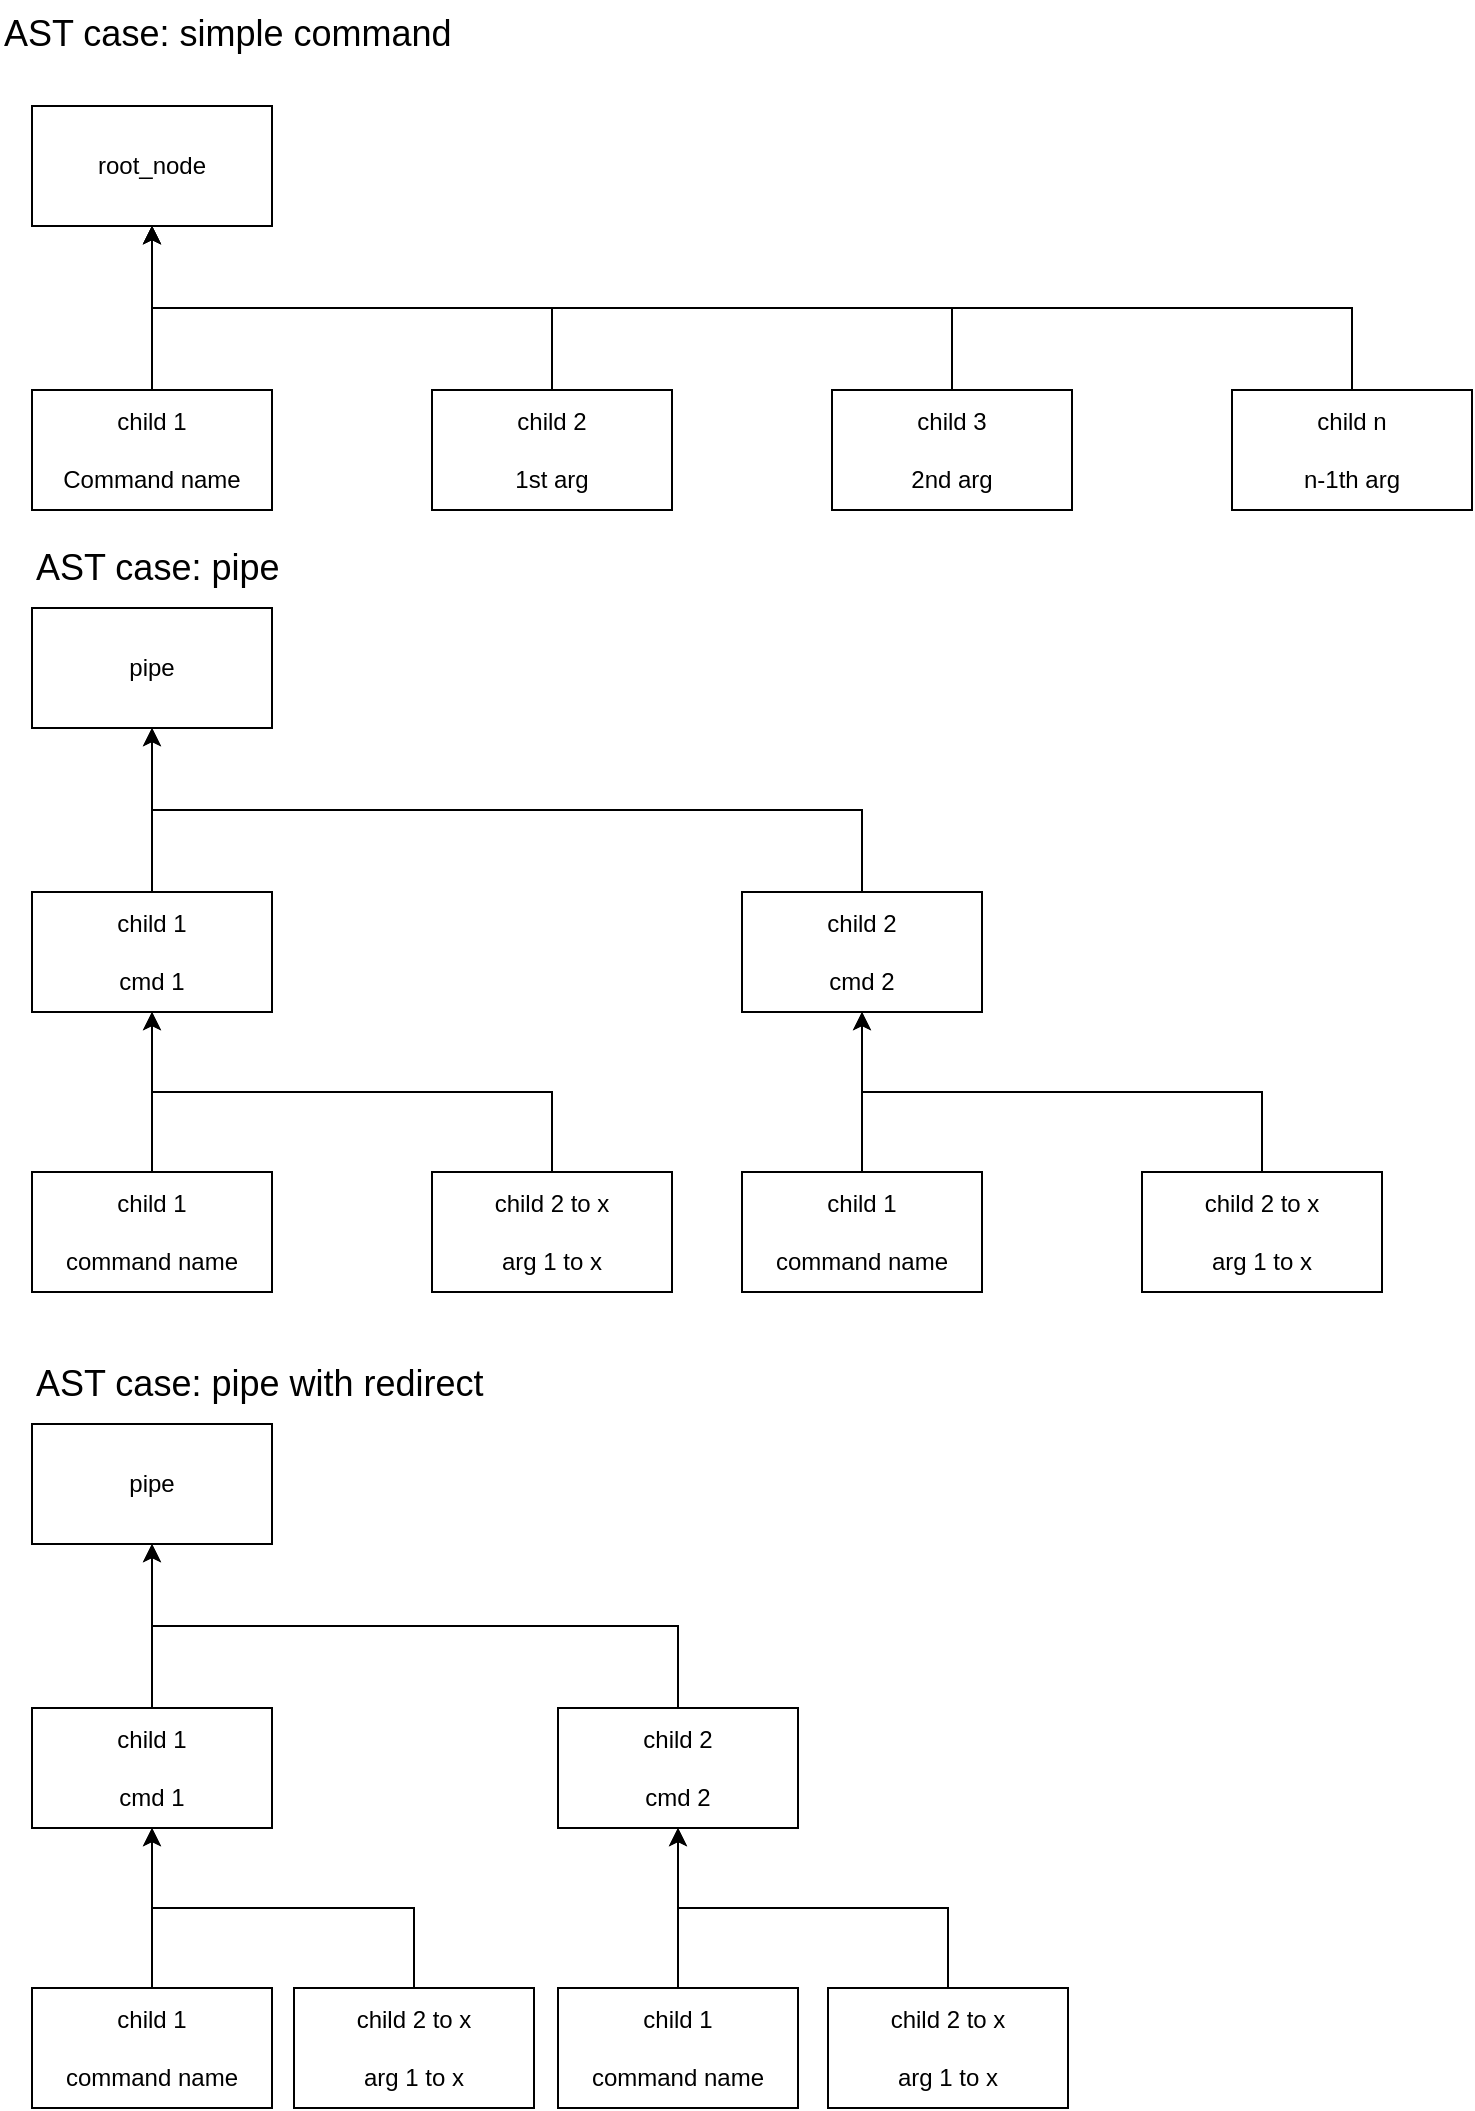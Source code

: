 <mxfile version="24.7.7">
  <diagram name="Seite-1" id="MjJsP9gZrX5Z8g2YMvP1">
    <mxGraphModel dx="2283" dy="585" grid="0" gridSize="10" guides="1" tooltips="1" connect="1" arrows="1" fold="1" page="1" pageScale="1" pageWidth="827" pageHeight="1169" math="0" shadow="0">
      <root>
        <mxCell id="0" />
        <mxCell id="1" parent="0" />
        <mxCell id="6Qf67euKHoacY8PZ4NDc-60" style="edgeStyle=orthogonalEdgeStyle;rounded=0;orthogonalLoop=1;jettySize=auto;html=1;exitX=0.5;exitY=0;exitDx=0;exitDy=0;entryX=0.5;entryY=1;entryDx=0;entryDy=0;" edge="1" parent="1" source="6Qf67euKHoacY8PZ4NDc-55" target="6Qf67euKHoacY8PZ4NDc-43">
          <mxGeometry relative="1" as="geometry" />
        </mxCell>
        <mxCell id="6Qf67euKHoacY8PZ4NDc-55" value="child 1&lt;div&gt;&lt;br&gt;&lt;/div&gt;&lt;div&gt;command name&lt;/div&gt;" style="whiteSpace=wrap;html=1;rounded=0;" vertex="1" parent="1">
          <mxGeometry x="-447" y="604" width="120" height="60" as="geometry" />
        </mxCell>
        <mxCell id="6Qf67euKHoacY8PZ4NDc-1" value="root_node" style="rounded=0;whiteSpace=wrap;html=1;" vertex="1" parent="1">
          <mxGeometry x="-802" y="71" width="120" height="60" as="geometry" />
        </mxCell>
        <mxCell id="6Qf67euKHoacY8PZ4NDc-58" style="edgeStyle=orthogonalEdgeStyle;rounded=0;orthogonalLoop=1;jettySize=auto;html=1;exitX=0.5;exitY=0;exitDx=0;exitDy=0;entryX=0.5;entryY=1;entryDx=0;entryDy=0;" edge="1" parent="1" source="6Qf67euKHoacY8PZ4NDc-28" target="6Qf67euKHoacY8PZ4NDc-1">
          <mxGeometry relative="1" as="geometry" />
        </mxCell>
        <mxCell id="6Qf67euKHoacY8PZ4NDc-28" value="child 1&lt;div&gt;&lt;br&gt;&lt;/div&gt;&lt;div&gt;Command name&lt;/div&gt;" style="rounded=0;whiteSpace=wrap;html=1;" vertex="1" parent="1">
          <mxGeometry x="-802" y="213" width="120" height="60" as="geometry" />
        </mxCell>
        <mxCell id="6Qf67euKHoacY8PZ4NDc-36" style="edgeStyle=orthogonalEdgeStyle;rounded=0;orthogonalLoop=1;jettySize=auto;html=1;exitX=0.5;exitY=0;exitDx=0;exitDy=0;entryX=0.5;entryY=1;entryDx=0;entryDy=0;" edge="1" parent="1" source="6Qf67euKHoacY8PZ4NDc-29" target="6Qf67euKHoacY8PZ4NDc-1">
          <mxGeometry relative="1" as="geometry" />
        </mxCell>
        <mxCell id="6Qf67euKHoacY8PZ4NDc-29" value="child 2&lt;div&gt;&lt;br&gt;&lt;/div&gt;&lt;div&gt;1st arg&lt;/div&gt;" style="rounded=0;whiteSpace=wrap;html=1;" vertex="1" parent="1">
          <mxGeometry x="-602" y="213" width="120" height="60" as="geometry" />
        </mxCell>
        <mxCell id="6Qf67euKHoacY8PZ4NDc-37" style="edgeStyle=orthogonalEdgeStyle;rounded=0;orthogonalLoop=1;jettySize=auto;html=1;exitX=0.5;exitY=0;exitDx=0;exitDy=0;entryX=0.5;entryY=1;entryDx=0;entryDy=0;" edge="1" parent="1" source="6Qf67euKHoacY8PZ4NDc-31" target="6Qf67euKHoacY8PZ4NDc-1">
          <mxGeometry relative="1" as="geometry" />
        </mxCell>
        <mxCell id="6Qf67euKHoacY8PZ4NDc-31" value="child 3&lt;div&gt;&lt;br&gt;&lt;/div&gt;&lt;div&gt;2nd arg&lt;/div&gt;" style="whiteSpace=wrap;html=1;rounded=0;" vertex="1" parent="1">
          <mxGeometry x="-402" y="213" width="120" height="60" as="geometry" />
        </mxCell>
        <mxCell id="6Qf67euKHoacY8PZ4NDc-38" style="edgeStyle=orthogonalEdgeStyle;rounded=0;orthogonalLoop=1;jettySize=auto;html=1;exitX=0.5;exitY=0;exitDx=0;exitDy=0;entryX=0.5;entryY=1;entryDx=0;entryDy=0;" edge="1" parent="1" source="6Qf67euKHoacY8PZ4NDc-33" target="6Qf67euKHoacY8PZ4NDc-1">
          <mxGeometry relative="1" as="geometry" />
        </mxCell>
        <mxCell id="6Qf67euKHoacY8PZ4NDc-33" value="child n&lt;div&gt;&lt;br&gt;&lt;/div&gt;&lt;div&gt;n-1th arg&lt;/div&gt;" style="rounded=0;whiteSpace=wrap;html=1;" vertex="1" parent="1">
          <mxGeometry x="-202" y="213" width="120" height="60" as="geometry" />
        </mxCell>
        <mxCell id="6Qf67euKHoacY8PZ4NDc-40" value="pipe" style="rounded=0;whiteSpace=wrap;html=1;" vertex="1" parent="1">
          <mxGeometry x="-802" y="322" width="120" height="60" as="geometry" />
        </mxCell>
        <mxCell id="6Qf67euKHoacY8PZ4NDc-59" style="edgeStyle=orthogonalEdgeStyle;rounded=0;orthogonalLoop=1;jettySize=auto;html=1;exitX=0.5;exitY=0;exitDx=0;exitDy=0;entryX=0.5;entryY=1;entryDx=0;entryDy=0;" edge="1" parent="1" source="6Qf67euKHoacY8PZ4NDc-41" target="6Qf67euKHoacY8PZ4NDc-40">
          <mxGeometry relative="1" as="geometry" />
        </mxCell>
        <mxCell id="6Qf67euKHoacY8PZ4NDc-41" value="&lt;div&gt;child 1&lt;/div&gt;&lt;div&gt;&lt;br&gt;&lt;/div&gt;cmd 1" style="rounded=0;whiteSpace=wrap;html=1;" vertex="1" parent="1">
          <mxGeometry x="-802" y="464" width="120" height="60" as="geometry" />
        </mxCell>
        <mxCell id="6Qf67euKHoacY8PZ4NDc-42" style="edgeStyle=orthogonalEdgeStyle;rounded=0;orthogonalLoop=1;jettySize=auto;html=1;exitX=0.5;exitY=0;exitDx=0;exitDy=0;entryX=0.5;entryY=1;entryDx=0;entryDy=0;" edge="1" parent="1" source="6Qf67euKHoacY8PZ4NDc-43" target="6Qf67euKHoacY8PZ4NDc-40">
          <mxGeometry relative="1" as="geometry" />
        </mxCell>
        <mxCell id="6Qf67euKHoacY8PZ4NDc-43" value="child 2&lt;div&gt;&lt;br&gt;&lt;/div&gt;&lt;div&gt;cmd 2&lt;/div&gt;" style="rounded=0;whiteSpace=wrap;html=1;" vertex="1" parent="1">
          <mxGeometry x="-447" y="464" width="120" height="60" as="geometry" />
        </mxCell>
        <mxCell id="6Qf67euKHoacY8PZ4NDc-57" style="edgeStyle=orthogonalEdgeStyle;rounded=0;orthogonalLoop=1;jettySize=auto;html=1;exitX=0.5;exitY=0;exitDx=0;exitDy=0;entryX=0.5;entryY=1;entryDx=0;entryDy=0;" edge="1" parent="1" source="6Qf67euKHoacY8PZ4NDc-48" target="6Qf67euKHoacY8PZ4NDc-41">
          <mxGeometry relative="1" as="geometry" />
        </mxCell>
        <mxCell id="6Qf67euKHoacY8PZ4NDc-48" value="child 1&lt;div&gt;&lt;br&gt;&lt;/div&gt;&lt;div&gt;command name&lt;/div&gt;" style="whiteSpace=wrap;html=1;rounded=0;" vertex="1" parent="1">
          <mxGeometry x="-802" y="604" width="120" height="60" as="geometry" />
        </mxCell>
        <mxCell id="6Qf67euKHoacY8PZ4NDc-52" style="edgeStyle=orthogonalEdgeStyle;rounded=0;orthogonalLoop=1;jettySize=auto;html=1;exitX=0.5;exitY=0;exitDx=0;exitDy=0;entryX=0.5;entryY=1;entryDx=0;entryDy=0;" edge="1" parent="1" source="6Qf67euKHoacY8PZ4NDc-50" target="6Qf67euKHoacY8PZ4NDc-41">
          <mxGeometry relative="1" as="geometry" />
        </mxCell>
        <mxCell id="6Qf67euKHoacY8PZ4NDc-50" value="child 2 to x&lt;div&gt;&lt;br&gt;&lt;/div&gt;&lt;div&gt;arg 1 to x&lt;/div&gt;" style="whiteSpace=wrap;html=1;rounded=0;" vertex="1" parent="1">
          <mxGeometry x="-602" y="604" width="120" height="60" as="geometry" />
        </mxCell>
        <mxCell id="6Qf67euKHoacY8PZ4NDc-61" style="edgeStyle=orthogonalEdgeStyle;rounded=0;orthogonalLoop=1;jettySize=auto;html=1;exitX=0.5;exitY=0;exitDx=0;exitDy=0;entryX=0.5;entryY=1;entryDx=0;entryDy=0;" edge="1" parent="1" source="6Qf67euKHoacY8PZ4NDc-56" target="6Qf67euKHoacY8PZ4NDc-43">
          <mxGeometry relative="1" as="geometry" />
        </mxCell>
        <mxCell id="6Qf67euKHoacY8PZ4NDc-56" value="child 2 to x&lt;div&gt;&lt;br&gt;&lt;/div&gt;&lt;div&gt;arg 1 to x&lt;/div&gt;" style="whiteSpace=wrap;html=1;rounded=0;" vertex="1" parent="1">
          <mxGeometry x="-247" y="604" width="120" height="60" as="geometry" />
        </mxCell>
        <mxCell id="6Qf67euKHoacY8PZ4NDc-63" value="&lt;font style=&quot;font-size: 18px;&quot;&gt;AST case: simple command&lt;/font&gt;" style="text;html=1;align=left;verticalAlign=middle;resizable=0;points=[];autosize=1;strokeColor=none;fillColor=none;" vertex="1" parent="1">
          <mxGeometry x="-818" y="18" width="242" height="34" as="geometry" />
        </mxCell>
        <mxCell id="6Qf67euKHoacY8PZ4NDc-64" value="&lt;font style=&quot;font-size: 18px;&quot;&gt;AST case: pipe&lt;/font&gt;" style="text;html=1;align=left;verticalAlign=middle;resizable=0;points=[];autosize=1;strokeColor=none;fillColor=none;" vertex="1" parent="1">
          <mxGeometry x="-802" y="285" width="140" height="34" as="geometry" />
        </mxCell>
        <mxCell id="6Qf67euKHoacY8PZ4NDc-65" style="edgeStyle=orthogonalEdgeStyle;rounded=0;orthogonalLoop=1;jettySize=auto;html=1;exitX=0.5;exitY=0;exitDx=0;exitDy=0;entryX=0.5;entryY=1;entryDx=0;entryDy=0;" edge="1" parent="1" source="6Qf67euKHoacY8PZ4NDc-66" target="6Qf67euKHoacY8PZ4NDc-71">
          <mxGeometry relative="1" as="geometry" />
        </mxCell>
        <mxCell id="6Qf67euKHoacY8PZ4NDc-66" value="child 1&lt;div&gt;&lt;br&gt;&lt;/div&gt;&lt;div&gt;command name&lt;/div&gt;" style="whiteSpace=wrap;html=1;rounded=0;" vertex="1" parent="1">
          <mxGeometry x="-539" y="1012" width="120" height="60" as="geometry" />
        </mxCell>
        <mxCell id="6Qf67euKHoacY8PZ4NDc-67" value="pipe" style="rounded=0;whiteSpace=wrap;html=1;" vertex="1" parent="1">
          <mxGeometry x="-802" y="730" width="120" height="60" as="geometry" />
        </mxCell>
        <mxCell id="6Qf67euKHoacY8PZ4NDc-68" style="edgeStyle=orthogonalEdgeStyle;rounded=0;orthogonalLoop=1;jettySize=auto;html=1;exitX=0.5;exitY=0;exitDx=0;exitDy=0;entryX=0.5;entryY=1;entryDx=0;entryDy=0;" edge="1" parent="1" source="6Qf67euKHoacY8PZ4NDc-69" target="6Qf67euKHoacY8PZ4NDc-67">
          <mxGeometry relative="1" as="geometry" />
        </mxCell>
        <mxCell id="6Qf67euKHoacY8PZ4NDc-69" value="&lt;div&gt;child 1&lt;/div&gt;&lt;div&gt;&lt;br&gt;&lt;/div&gt;cmd 1" style="rounded=0;whiteSpace=wrap;html=1;" vertex="1" parent="1">
          <mxGeometry x="-802" y="872" width="120" height="60" as="geometry" />
        </mxCell>
        <mxCell id="6Qf67euKHoacY8PZ4NDc-70" style="edgeStyle=orthogonalEdgeStyle;rounded=0;orthogonalLoop=1;jettySize=auto;html=1;exitX=0.5;exitY=0;exitDx=0;exitDy=0;entryX=0.5;entryY=1;entryDx=0;entryDy=0;" edge="1" parent="1" source="6Qf67euKHoacY8PZ4NDc-71" target="6Qf67euKHoacY8PZ4NDc-67">
          <mxGeometry relative="1" as="geometry" />
        </mxCell>
        <mxCell id="6Qf67euKHoacY8PZ4NDc-71" value="child 2&lt;div&gt;&lt;br&gt;&lt;/div&gt;&lt;div&gt;cmd 2&lt;/div&gt;" style="rounded=0;whiteSpace=wrap;html=1;" vertex="1" parent="1">
          <mxGeometry x="-539" y="872" width="120" height="60" as="geometry" />
        </mxCell>
        <mxCell id="6Qf67euKHoacY8PZ4NDc-72" style="edgeStyle=orthogonalEdgeStyle;rounded=0;orthogonalLoop=1;jettySize=auto;html=1;exitX=0.5;exitY=0;exitDx=0;exitDy=0;entryX=0.5;entryY=1;entryDx=0;entryDy=0;" edge="1" parent="1" source="6Qf67euKHoacY8PZ4NDc-73" target="6Qf67euKHoacY8PZ4NDc-69">
          <mxGeometry relative="1" as="geometry" />
        </mxCell>
        <mxCell id="6Qf67euKHoacY8PZ4NDc-73" value="child 1&lt;div&gt;&lt;br&gt;&lt;/div&gt;&lt;div&gt;command name&lt;/div&gt;" style="whiteSpace=wrap;html=1;rounded=0;" vertex="1" parent="1">
          <mxGeometry x="-802" y="1012" width="120" height="60" as="geometry" />
        </mxCell>
        <mxCell id="6Qf67euKHoacY8PZ4NDc-74" style="edgeStyle=orthogonalEdgeStyle;rounded=0;orthogonalLoop=1;jettySize=auto;html=1;exitX=0.5;exitY=0;exitDx=0;exitDy=0;entryX=0.5;entryY=1;entryDx=0;entryDy=0;" edge="1" parent="1" source="6Qf67euKHoacY8PZ4NDc-75" target="6Qf67euKHoacY8PZ4NDc-69">
          <mxGeometry relative="1" as="geometry" />
        </mxCell>
        <mxCell id="6Qf67euKHoacY8PZ4NDc-75" value="child 2 to x&lt;div&gt;&lt;br&gt;&lt;/div&gt;&lt;div&gt;arg 1 to x&lt;/div&gt;" style="whiteSpace=wrap;html=1;rounded=0;" vertex="1" parent="1">
          <mxGeometry x="-671" y="1012" width="120" height="60" as="geometry" />
        </mxCell>
        <mxCell id="6Qf67euKHoacY8PZ4NDc-76" style="edgeStyle=orthogonalEdgeStyle;rounded=0;orthogonalLoop=1;jettySize=auto;html=1;exitX=0.5;exitY=0;exitDx=0;exitDy=0;entryX=0.5;entryY=1;entryDx=0;entryDy=0;" edge="1" parent="1" source="6Qf67euKHoacY8PZ4NDc-77" target="6Qf67euKHoacY8PZ4NDc-71">
          <mxGeometry relative="1" as="geometry" />
        </mxCell>
        <mxCell id="6Qf67euKHoacY8PZ4NDc-77" value="child 2 to x&lt;div&gt;&lt;br&gt;&lt;/div&gt;&lt;div&gt;arg 1 to x&lt;/div&gt;" style="whiteSpace=wrap;html=1;rounded=0;" vertex="1" parent="1">
          <mxGeometry x="-404" y="1012" width="120" height="60" as="geometry" />
        </mxCell>
        <mxCell id="6Qf67euKHoacY8PZ4NDc-79" value="&lt;font style=&quot;font-size: 18px;&quot;&gt;AST case: pipe with redirect&lt;/font&gt;" style="text;html=1;align=left;verticalAlign=middle;resizable=0;points=[];autosize=1;strokeColor=none;fillColor=none;" vertex="1" parent="1">
          <mxGeometry x="-802" y="693" width="242" height="34" as="geometry" />
        </mxCell>
      </root>
    </mxGraphModel>
  </diagram>
</mxfile>
